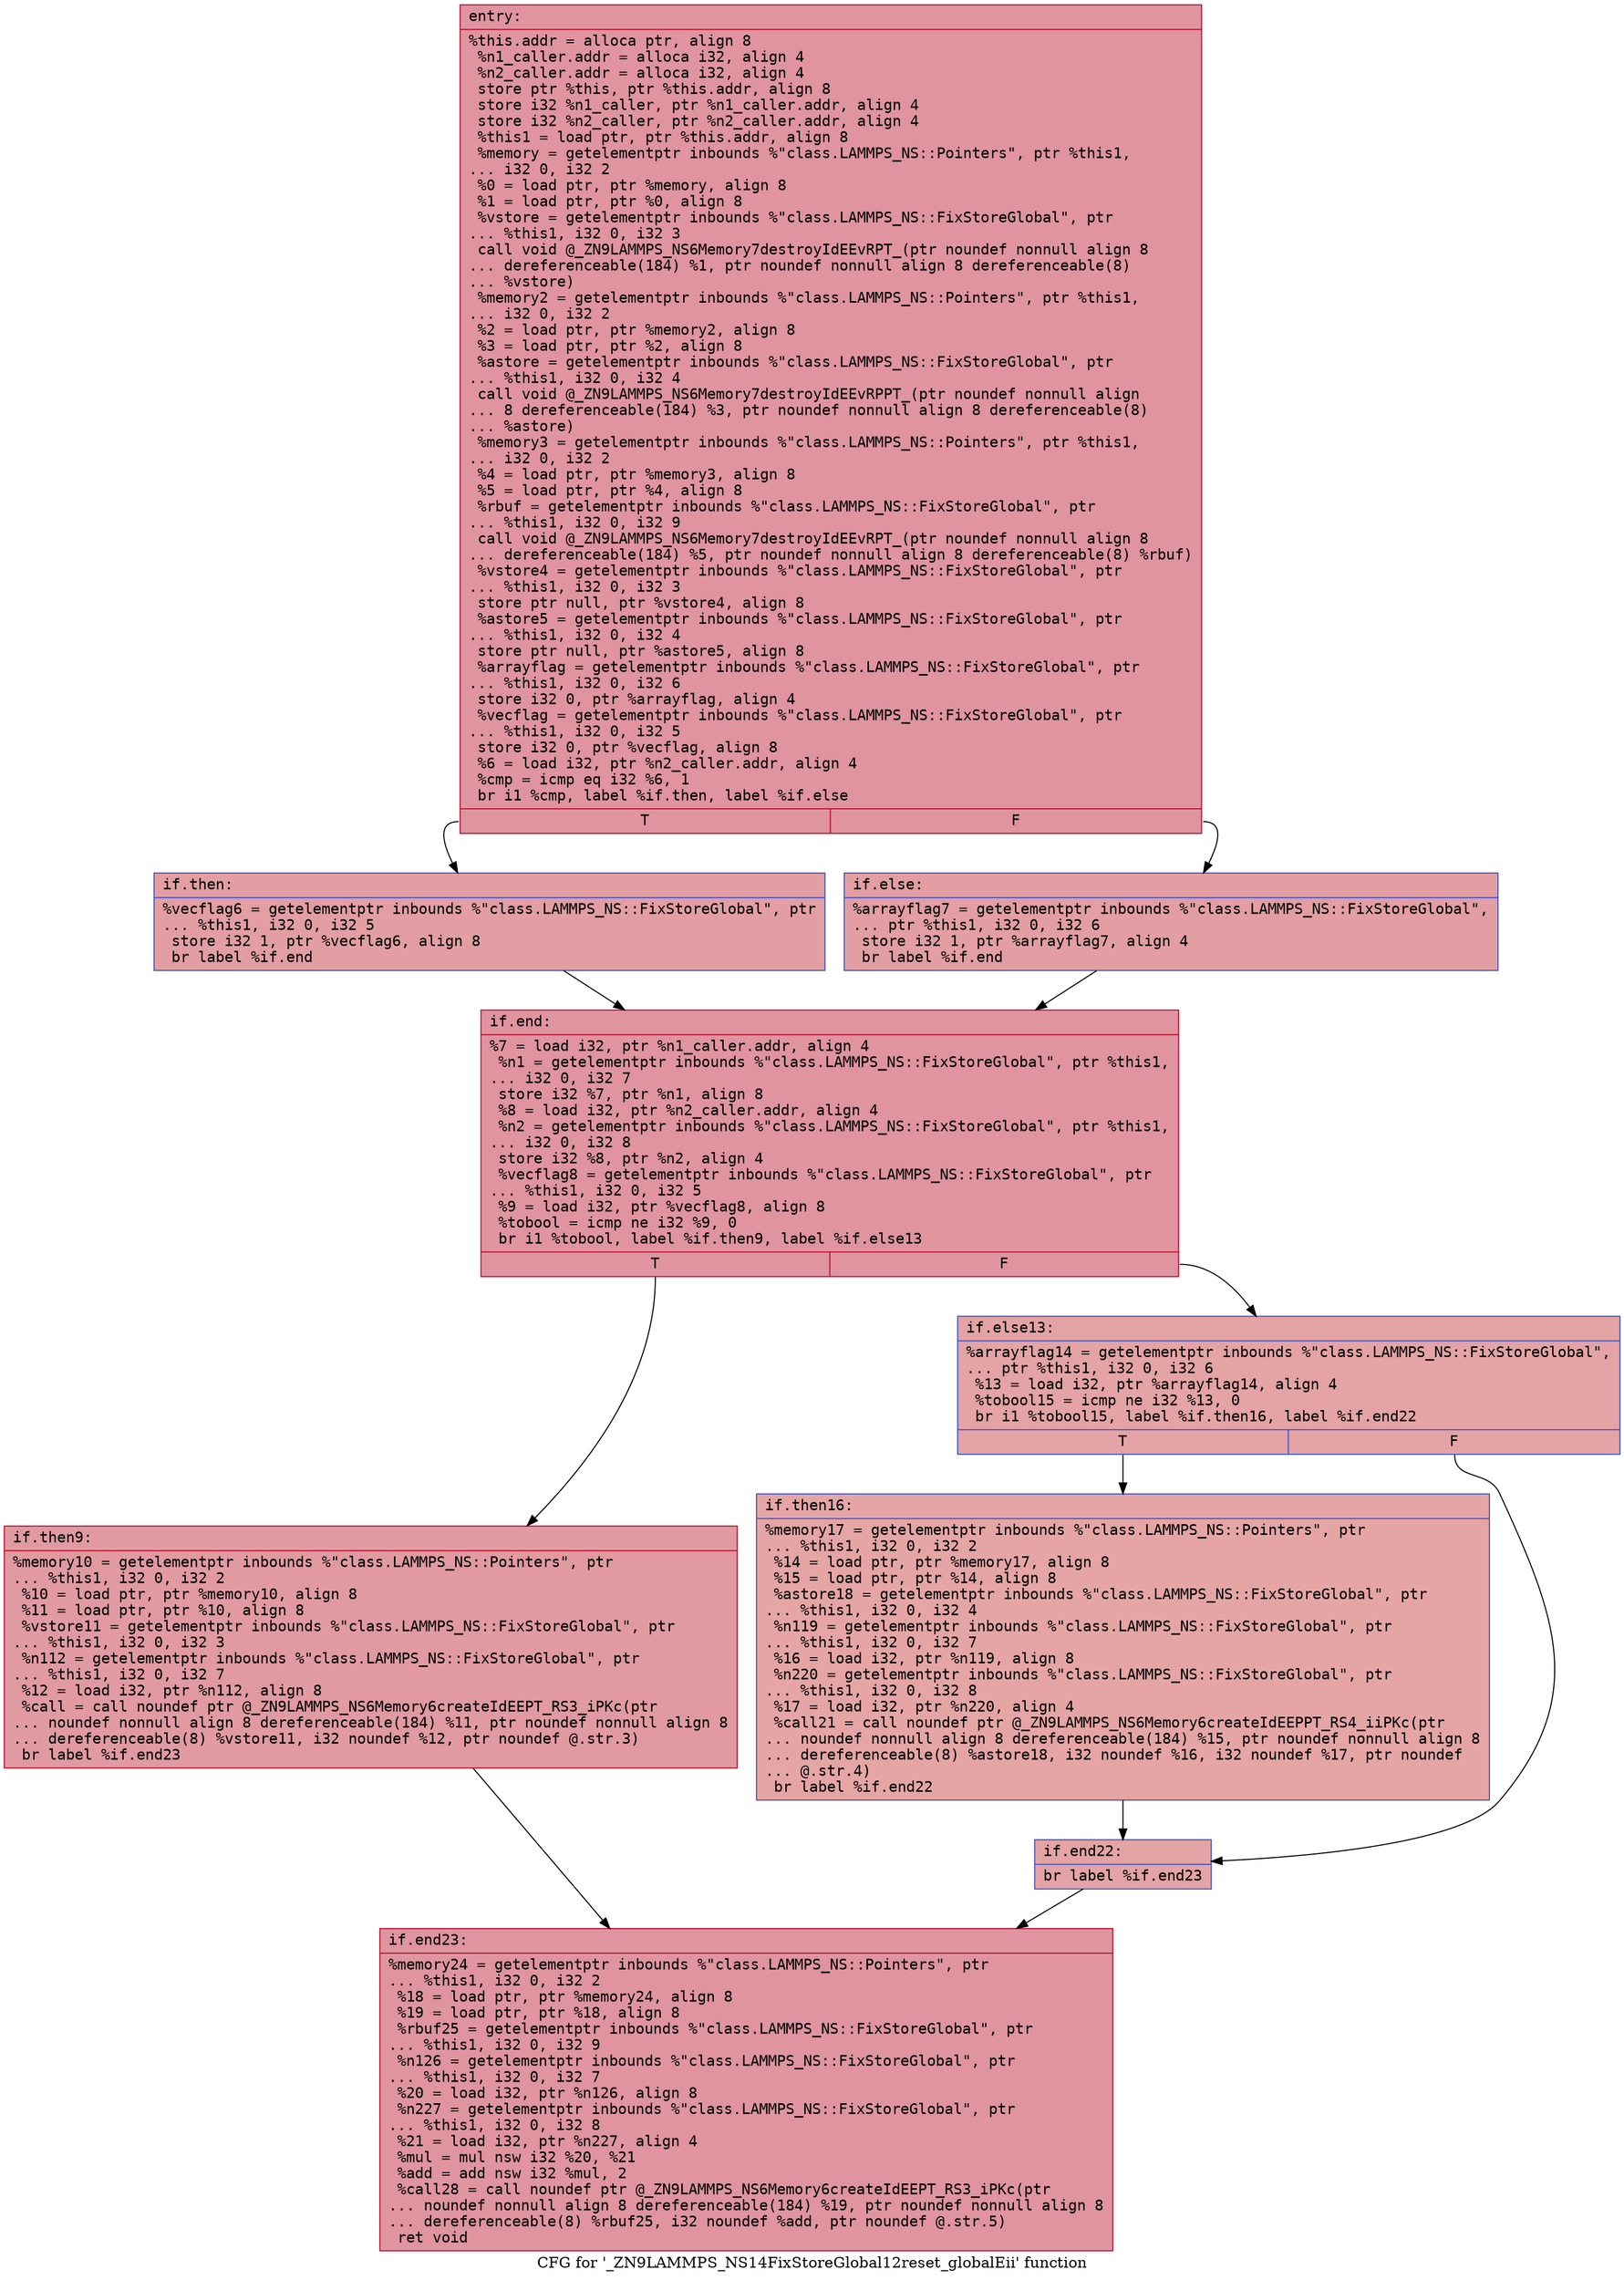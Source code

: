 digraph "CFG for '_ZN9LAMMPS_NS14FixStoreGlobal12reset_globalEii' function" {
	label="CFG for '_ZN9LAMMPS_NS14FixStoreGlobal12reset_globalEii' function";

	Node0x55b9684a97d0 [shape=record,color="#b70d28ff", style=filled, fillcolor="#b70d2870" fontname="Courier",label="{entry:\l|  %this.addr = alloca ptr, align 8\l  %n1_caller.addr = alloca i32, align 4\l  %n2_caller.addr = alloca i32, align 4\l  store ptr %this, ptr %this.addr, align 8\l  store i32 %n1_caller, ptr %n1_caller.addr, align 4\l  store i32 %n2_caller, ptr %n2_caller.addr, align 4\l  %this1 = load ptr, ptr %this.addr, align 8\l  %memory = getelementptr inbounds %\"class.LAMMPS_NS::Pointers\", ptr %this1,\l... i32 0, i32 2\l  %0 = load ptr, ptr %memory, align 8\l  %1 = load ptr, ptr %0, align 8\l  %vstore = getelementptr inbounds %\"class.LAMMPS_NS::FixStoreGlobal\", ptr\l... %this1, i32 0, i32 3\l  call void @_ZN9LAMMPS_NS6Memory7destroyIdEEvRPT_(ptr noundef nonnull align 8\l... dereferenceable(184) %1, ptr noundef nonnull align 8 dereferenceable(8)\l... %vstore)\l  %memory2 = getelementptr inbounds %\"class.LAMMPS_NS::Pointers\", ptr %this1,\l... i32 0, i32 2\l  %2 = load ptr, ptr %memory2, align 8\l  %3 = load ptr, ptr %2, align 8\l  %astore = getelementptr inbounds %\"class.LAMMPS_NS::FixStoreGlobal\", ptr\l... %this1, i32 0, i32 4\l  call void @_ZN9LAMMPS_NS6Memory7destroyIdEEvRPPT_(ptr noundef nonnull align\l... 8 dereferenceable(184) %3, ptr noundef nonnull align 8 dereferenceable(8)\l... %astore)\l  %memory3 = getelementptr inbounds %\"class.LAMMPS_NS::Pointers\", ptr %this1,\l... i32 0, i32 2\l  %4 = load ptr, ptr %memory3, align 8\l  %5 = load ptr, ptr %4, align 8\l  %rbuf = getelementptr inbounds %\"class.LAMMPS_NS::FixStoreGlobal\", ptr\l... %this1, i32 0, i32 9\l  call void @_ZN9LAMMPS_NS6Memory7destroyIdEEvRPT_(ptr noundef nonnull align 8\l... dereferenceable(184) %5, ptr noundef nonnull align 8 dereferenceable(8) %rbuf)\l  %vstore4 = getelementptr inbounds %\"class.LAMMPS_NS::FixStoreGlobal\", ptr\l... %this1, i32 0, i32 3\l  store ptr null, ptr %vstore4, align 8\l  %astore5 = getelementptr inbounds %\"class.LAMMPS_NS::FixStoreGlobal\", ptr\l... %this1, i32 0, i32 4\l  store ptr null, ptr %astore5, align 8\l  %arrayflag = getelementptr inbounds %\"class.LAMMPS_NS::FixStoreGlobal\", ptr\l... %this1, i32 0, i32 6\l  store i32 0, ptr %arrayflag, align 4\l  %vecflag = getelementptr inbounds %\"class.LAMMPS_NS::FixStoreGlobal\", ptr\l... %this1, i32 0, i32 5\l  store i32 0, ptr %vecflag, align 8\l  %6 = load i32, ptr %n2_caller.addr, align 4\l  %cmp = icmp eq i32 %6, 1\l  br i1 %cmp, label %if.then, label %if.else\l|{<s0>T|<s1>F}}"];
	Node0x55b9684a97d0:s0 -> Node0x55b9684ab100[tooltip="entry -> if.then\nProbability 50.00%" ];
	Node0x55b9684a97d0:s1 -> Node0x55b9684ab170[tooltip="entry -> if.else\nProbability 50.00%" ];
	Node0x55b9684ab100 [shape=record,color="#3d50c3ff", style=filled, fillcolor="#be242e70" fontname="Courier",label="{if.then:\l|  %vecflag6 = getelementptr inbounds %\"class.LAMMPS_NS::FixStoreGlobal\", ptr\l... %this1, i32 0, i32 5\l  store i32 1, ptr %vecflag6, align 8\l  br label %if.end\l}"];
	Node0x55b9684ab100 -> Node0x55b9684ab3f0[tooltip="if.then -> if.end\nProbability 100.00%" ];
	Node0x55b9684ab170 [shape=record,color="#3d50c3ff", style=filled, fillcolor="#be242e70" fontname="Courier",label="{if.else:\l|  %arrayflag7 = getelementptr inbounds %\"class.LAMMPS_NS::FixStoreGlobal\",\l... ptr %this1, i32 0, i32 6\l  store i32 1, ptr %arrayflag7, align 4\l  br label %if.end\l}"];
	Node0x55b9684ab170 -> Node0x55b9684ab3f0[tooltip="if.else -> if.end\nProbability 100.00%" ];
	Node0x55b9684ab3f0 [shape=record,color="#b70d28ff", style=filled, fillcolor="#b70d2870" fontname="Courier",label="{if.end:\l|  %7 = load i32, ptr %n1_caller.addr, align 4\l  %n1 = getelementptr inbounds %\"class.LAMMPS_NS::FixStoreGlobal\", ptr %this1,\l... i32 0, i32 7\l  store i32 %7, ptr %n1, align 8\l  %8 = load i32, ptr %n2_caller.addr, align 4\l  %n2 = getelementptr inbounds %\"class.LAMMPS_NS::FixStoreGlobal\", ptr %this1,\l... i32 0, i32 8\l  store i32 %8, ptr %n2, align 4\l  %vecflag8 = getelementptr inbounds %\"class.LAMMPS_NS::FixStoreGlobal\", ptr\l... %this1, i32 0, i32 5\l  %9 = load i32, ptr %vecflag8, align 8\l  %tobool = icmp ne i32 %9, 0\l  br i1 %tobool, label %if.then9, label %if.else13\l|{<s0>T|<s1>F}}"];
	Node0x55b9684ab3f0:s0 -> Node0x55b9684abe80[tooltip="if.end -> if.then9\nProbability 62.50%" ];
	Node0x55b9684ab3f0:s1 -> Node0x55b9684abf00[tooltip="if.end -> if.else13\nProbability 37.50%" ];
	Node0x55b9684abe80 [shape=record,color="#b70d28ff", style=filled, fillcolor="#bb1b2c70" fontname="Courier",label="{if.then9:\l|  %memory10 = getelementptr inbounds %\"class.LAMMPS_NS::Pointers\", ptr\l... %this1, i32 0, i32 2\l  %10 = load ptr, ptr %memory10, align 8\l  %11 = load ptr, ptr %10, align 8\l  %vstore11 = getelementptr inbounds %\"class.LAMMPS_NS::FixStoreGlobal\", ptr\l... %this1, i32 0, i32 3\l  %n112 = getelementptr inbounds %\"class.LAMMPS_NS::FixStoreGlobal\", ptr\l... %this1, i32 0, i32 7\l  %12 = load i32, ptr %n112, align 8\l  %call = call noundef ptr @_ZN9LAMMPS_NS6Memory6createIdEEPT_RS3_iPKc(ptr\l... noundef nonnull align 8 dereferenceable(184) %11, ptr noundef nonnull align 8\l... dereferenceable(8) %vstore11, i32 noundef %12, ptr noundef @.str.3)\l  br label %if.end23\l}"];
	Node0x55b9684abe80 -> Node0x55b9684ac670[tooltip="if.then9 -> if.end23\nProbability 100.00%" ];
	Node0x55b9684abf00 [shape=record,color="#3d50c3ff", style=filled, fillcolor="#c32e3170" fontname="Courier",label="{if.else13:\l|  %arrayflag14 = getelementptr inbounds %\"class.LAMMPS_NS::FixStoreGlobal\",\l... ptr %this1, i32 0, i32 6\l  %13 = load i32, ptr %arrayflag14, align 4\l  %tobool15 = icmp ne i32 %13, 0\l  br i1 %tobool15, label %if.then16, label %if.end22\l|{<s0>T|<s1>F}}"];
	Node0x55b9684abf00:s0 -> Node0x55b9684ac960[tooltip="if.else13 -> if.then16\nProbability 62.50%" ];
	Node0x55b9684abf00:s1 -> Node0x55b9684ac9e0[tooltip="if.else13 -> if.end22\nProbability 37.50%" ];
	Node0x55b9684ac960 [shape=record,color="#3d50c3ff", style=filled, fillcolor="#c5333470" fontname="Courier",label="{if.then16:\l|  %memory17 = getelementptr inbounds %\"class.LAMMPS_NS::Pointers\", ptr\l... %this1, i32 0, i32 2\l  %14 = load ptr, ptr %memory17, align 8\l  %15 = load ptr, ptr %14, align 8\l  %astore18 = getelementptr inbounds %\"class.LAMMPS_NS::FixStoreGlobal\", ptr\l... %this1, i32 0, i32 4\l  %n119 = getelementptr inbounds %\"class.LAMMPS_NS::FixStoreGlobal\", ptr\l... %this1, i32 0, i32 7\l  %16 = load i32, ptr %n119, align 8\l  %n220 = getelementptr inbounds %\"class.LAMMPS_NS::FixStoreGlobal\", ptr\l... %this1, i32 0, i32 8\l  %17 = load i32, ptr %n220, align 4\l  %call21 = call noundef ptr @_ZN9LAMMPS_NS6Memory6createIdEEPPT_RS4_iiPKc(ptr\l... noundef nonnull align 8 dereferenceable(184) %15, ptr noundef nonnull align 8\l... dereferenceable(8) %astore18, i32 noundef %16, i32 noundef %17, ptr noundef\l... @.str.4)\l  br label %if.end22\l}"];
	Node0x55b9684ac960 -> Node0x55b9684ac9e0[tooltip="if.then16 -> if.end22\nProbability 100.00%" ];
	Node0x55b9684ac9e0 [shape=record,color="#3d50c3ff", style=filled, fillcolor="#c32e3170" fontname="Courier",label="{if.end22:\l|  br label %if.end23\l}"];
	Node0x55b9684ac9e0 -> Node0x55b9684ac670[tooltip="if.end22 -> if.end23\nProbability 100.00%" ];
	Node0x55b9684ac670 [shape=record,color="#b70d28ff", style=filled, fillcolor="#b70d2870" fontname="Courier",label="{if.end23:\l|  %memory24 = getelementptr inbounds %\"class.LAMMPS_NS::Pointers\", ptr\l... %this1, i32 0, i32 2\l  %18 = load ptr, ptr %memory24, align 8\l  %19 = load ptr, ptr %18, align 8\l  %rbuf25 = getelementptr inbounds %\"class.LAMMPS_NS::FixStoreGlobal\", ptr\l... %this1, i32 0, i32 9\l  %n126 = getelementptr inbounds %\"class.LAMMPS_NS::FixStoreGlobal\", ptr\l... %this1, i32 0, i32 7\l  %20 = load i32, ptr %n126, align 8\l  %n227 = getelementptr inbounds %\"class.LAMMPS_NS::FixStoreGlobal\", ptr\l... %this1, i32 0, i32 8\l  %21 = load i32, ptr %n227, align 4\l  %mul = mul nsw i32 %20, %21\l  %add = add nsw i32 %mul, 2\l  %call28 = call noundef ptr @_ZN9LAMMPS_NS6Memory6createIdEEPT_RS3_iPKc(ptr\l... noundef nonnull align 8 dereferenceable(184) %19, ptr noundef nonnull align 8\l... dereferenceable(8) %rbuf25, i32 noundef %add, ptr noundef @.str.5)\l  ret void\l}"];
}
